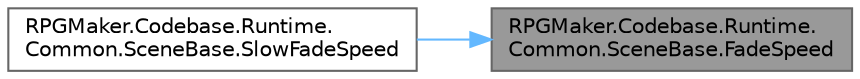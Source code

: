 digraph "RPGMaker.Codebase.Runtime.Common.SceneBase.FadeSpeed"
{
 // LATEX_PDF_SIZE
  bgcolor="transparent";
  edge [fontname=Helvetica,fontsize=10,labelfontname=Helvetica,labelfontsize=10];
  node [fontname=Helvetica,fontsize=10,shape=box,height=0.2,width=0.4];
  rankdir="RL";
  Node1 [id="Node000001",label="RPGMaker.Codebase.Runtime.\lCommon.SceneBase.FadeSpeed",height=0.2,width=0.4,color="gray40", fillcolor="grey60", style="filled", fontcolor="black",tooltip="😁 フェード速度取得"];
  Node1 -> Node2 [id="edge1_Node000001_Node000002",dir="back",color="steelblue1",style="solid",tooltip=" "];
  Node2 [id="Node000002",label="RPGMaker.Codebase.Runtime.\lCommon.SceneBase.SlowFadeSpeed",height=0.2,width=0.4,color="grey40", fillcolor="white", style="filled",URL="$d0/d41/class_r_p_g_maker_1_1_codebase_1_1_runtime_1_1_common_1_1_scene_base.html#a442e59b576d23ae4b47b2f03f717e231",tooltip="😁 スロー・フェード速度取得"];
}
